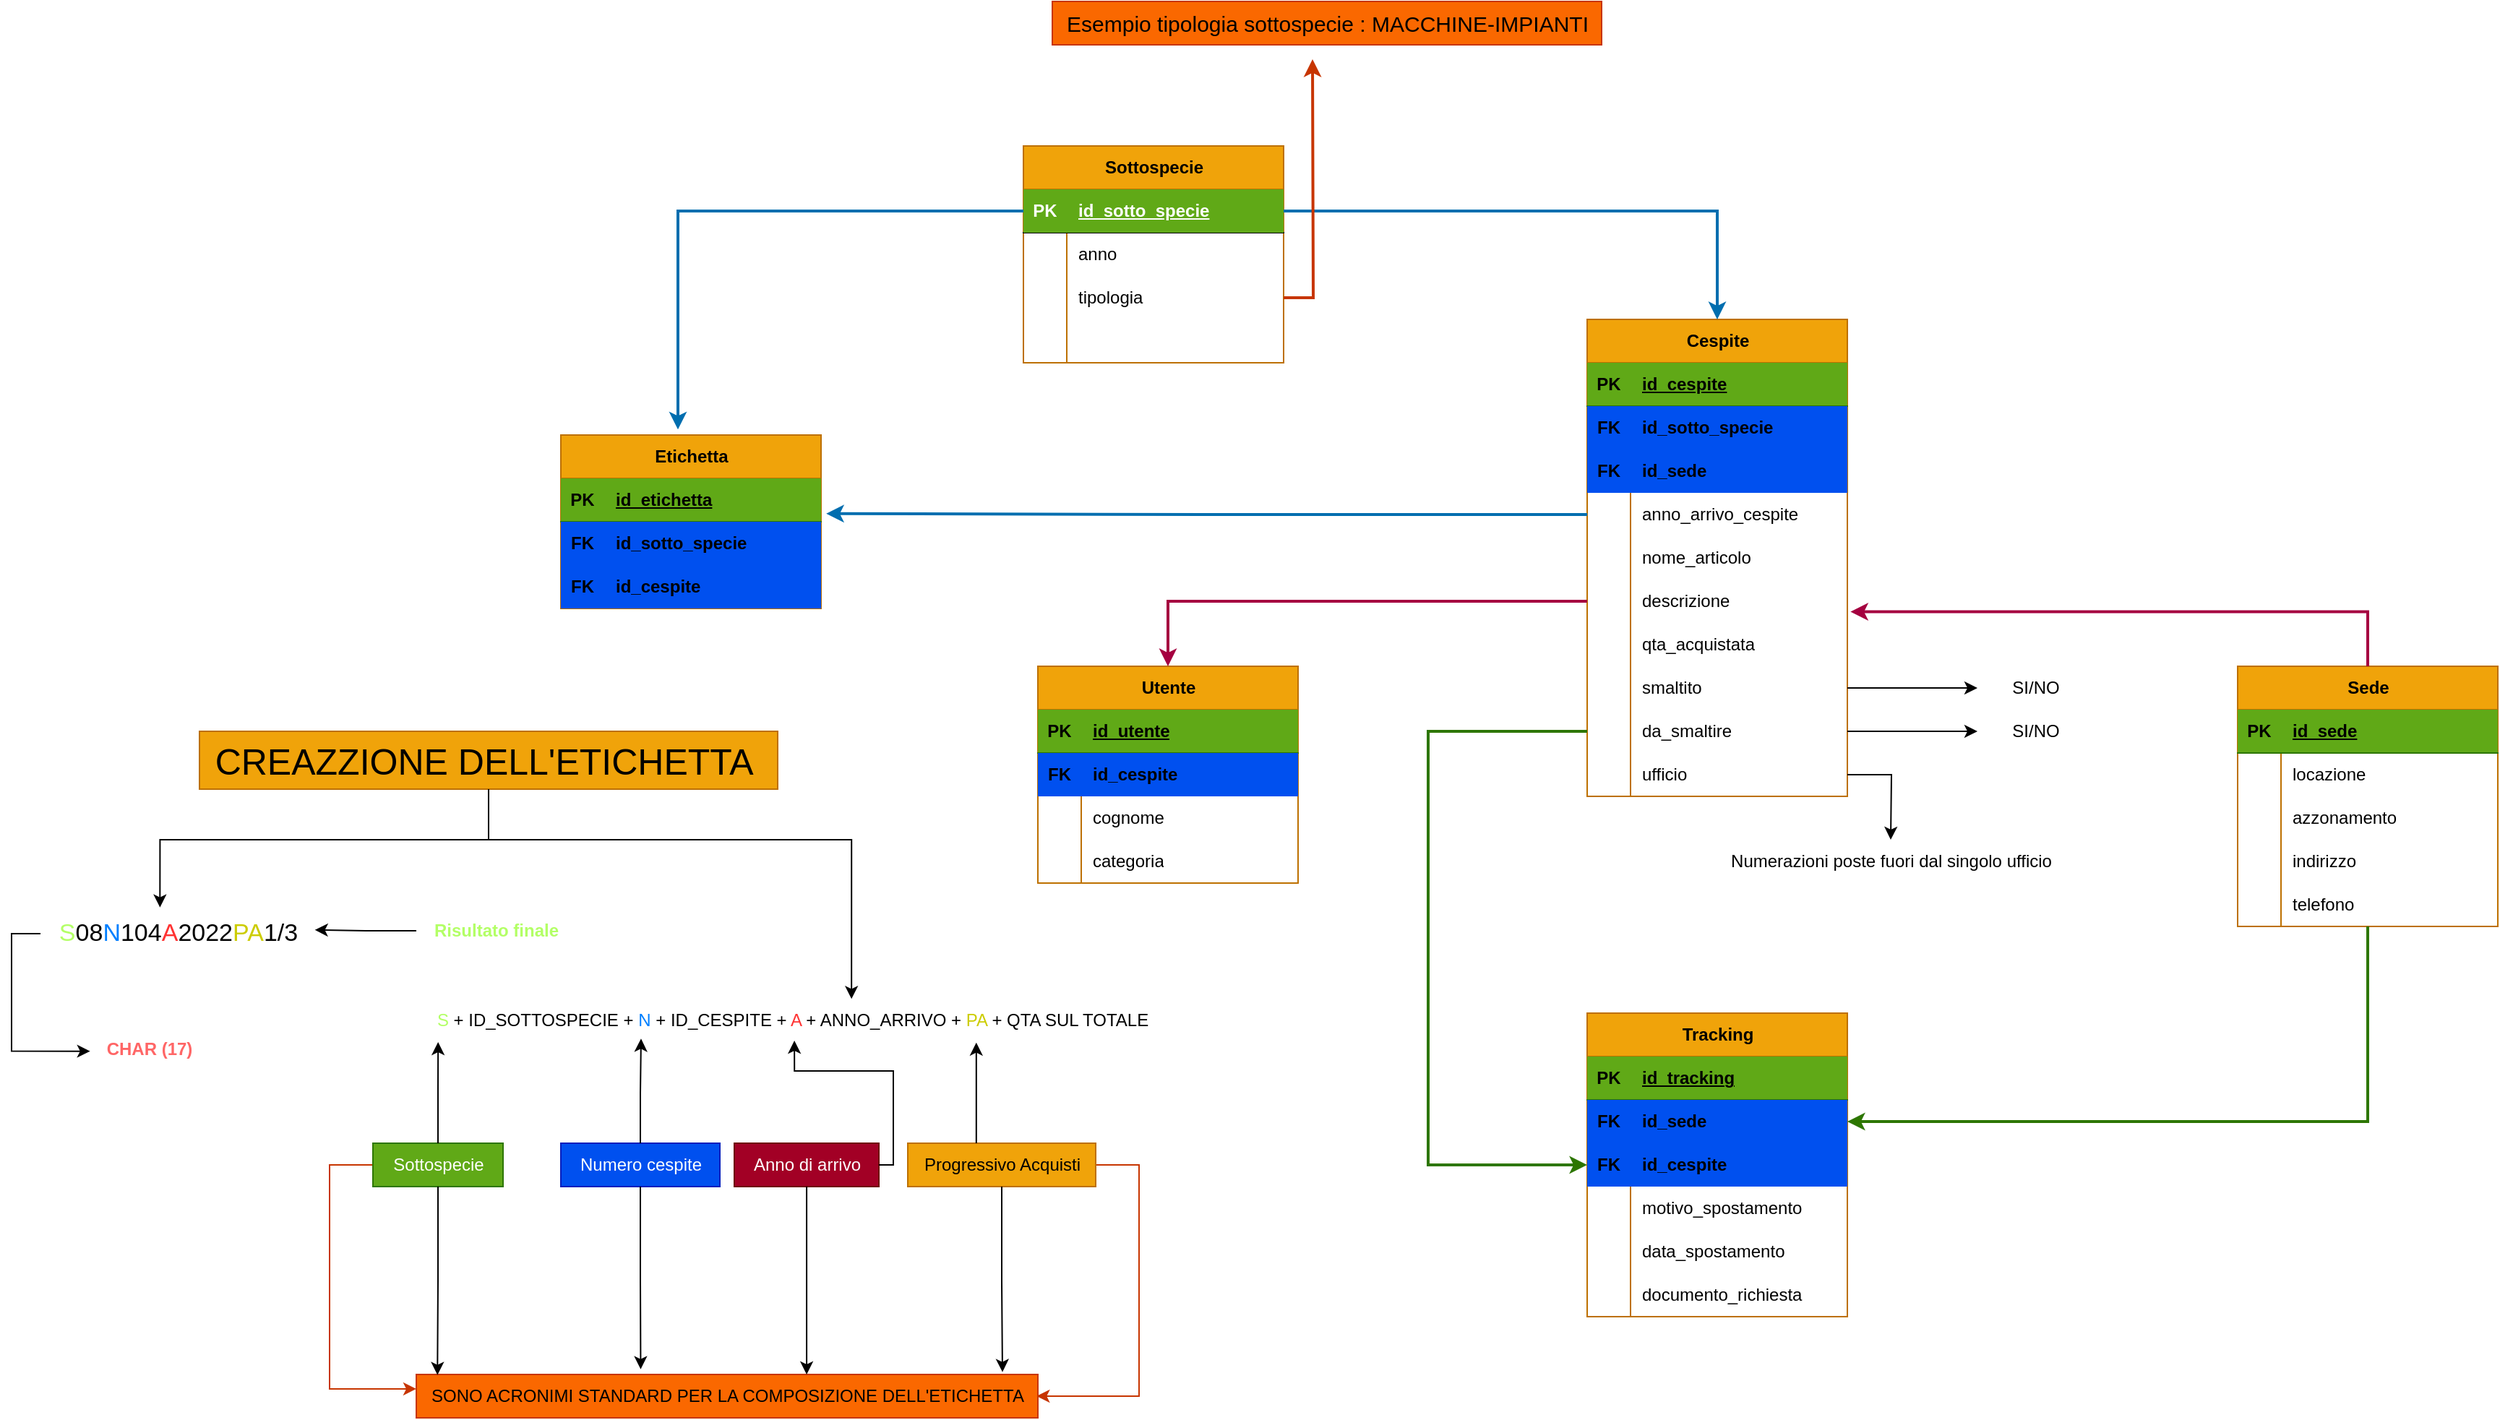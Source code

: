 <mxfile version="28.0.4">
  <diagram name="Pagina-1" id="u239A01-i-xrM37eTv4Y">
    <mxGraphModel dx="1480" dy="1803" grid="1" gridSize="10" guides="1" tooltips="1" connect="1" arrows="1" fold="1" page="1" pageScale="1" pageWidth="827" pageHeight="1169" math="0" shadow="0">
      <root>
        <mxCell id="0" />
        <mxCell id="1" parent="0" />
        <mxCell id="2JEYmWJFFLFLOrOE8Tzi-5" value="Sottospecie" style="shape=table;startSize=30;container=1;collapsible=1;childLayout=tableLayout;fixedRows=1;rowLines=0;fontStyle=1;align=center;resizeLast=1;html=1;fillColor=#f0a30a;fontColor=#000000;strokeColor=#BD7000;" vertex="1" parent="1">
          <mxGeometry x="280" y="40" width="180" height="150" as="geometry" />
        </mxCell>
        <mxCell id="2JEYmWJFFLFLOrOE8Tzi-6" value="" style="shape=tableRow;horizontal=0;startSize=0;swimlaneHead=0;swimlaneBody=0;fillColor=none;collapsible=0;dropTarget=0;points=[[0,0.5],[1,0.5]];portConstraint=eastwest;top=0;left=0;right=0;bottom=1;" vertex="1" parent="2JEYmWJFFLFLOrOE8Tzi-5">
          <mxGeometry y="30" width="180" height="30" as="geometry" />
        </mxCell>
        <mxCell id="2JEYmWJFFLFLOrOE8Tzi-7" value="PK" style="shape=partialRectangle;connectable=0;fillColor=#60a917;top=0;left=0;bottom=0;right=0;fontStyle=1;overflow=hidden;whiteSpace=wrap;html=1;fontColor=#ffffff;strokeColor=#2D7600;" vertex="1" parent="2JEYmWJFFLFLOrOE8Tzi-6">
          <mxGeometry width="30" height="30" as="geometry">
            <mxRectangle width="30" height="30" as="alternateBounds" />
          </mxGeometry>
        </mxCell>
        <mxCell id="2JEYmWJFFLFLOrOE8Tzi-8" value="id_sotto_specie" style="shape=partialRectangle;connectable=0;fillColor=#60a917;top=0;left=0;bottom=0;right=0;align=left;spacingLeft=6;fontStyle=5;overflow=hidden;whiteSpace=wrap;html=1;fontColor=#ffffff;strokeColor=#2D7600;" vertex="1" parent="2JEYmWJFFLFLOrOE8Tzi-6">
          <mxGeometry x="30" width="150" height="30" as="geometry">
            <mxRectangle width="150" height="30" as="alternateBounds" />
          </mxGeometry>
        </mxCell>
        <mxCell id="2JEYmWJFFLFLOrOE8Tzi-9" value="" style="shape=tableRow;horizontal=0;startSize=0;swimlaneHead=0;swimlaneBody=0;fillColor=none;collapsible=0;dropTarget=0;points=[[0,0.5],[1,0.5]];portConstraint=eastwest;top=0;left=0;right=0;bottom=0;" vertex="1" parent="2JEYmWJFFLFLOrOE8Tzi-5">
          <mxGeometry y="60" width="180" height="30" as="geometry" />
        </mxCell>
        <mxCell id="2JEYmWJFFLFLOrOE8Tzi-10" value="" style="shape=partialRectangle;connectable=0;fillColor=none;top=0;left=0;bottom=0;right=0;editable=1;overflow=hidden;whiteSpace=wrap;html=1;" vertex="1" parent="2JEYmWJFFLFLOrOE8Tzi-9">
          <mxGeometry width="30" height="30" as="geometry">
            <mxRectangle width="30" height="30" as="alternateBounds" />
          </mxGeometry>
        </mxCell>
        <mxCell id="2JEYmWJFFLFLOrOE8Tzi-11" value="anno" style="shape=partialRectangle;connectable=0;fillColor=none;top=0;left=0;bottom=0;right=0;align=left;spacingLeft=6;overflow=hidden;whiteSpace=wrap;html=1;" vertex="1" parent="2JEYmWJFFLFLOrOE8Tzi-9">
          <mxGeometry x="30" width="150" height="30" as="geometry">
            <mxRectangle width="150" height="30" as="alternateBounds" />
          </mxGeometry>
        </mxCell>
        <mxCell id="2JEYmWJFFLFLOrOE8Tzi-12" value="" style="shape=tableRow;horizontal=0;startSize=0;swimlaneHead=0;swimlaneBody=0;fillColor=none;collapsible=0;dropTarget=0;points=[[0,0.5],[1,0.5]];portConstraint=eastwest;top=0;left=0;right=0;bottom=0;" vertex="1" parent="2JEYmWJFFLFLOrOE8Tzi-5">
          <mxGeometry y="90" width="180" height="30" as="geometry" />
        </mxCell>
        <mxCell id="2JEYmWJFFLFLOrOE8Tzi-13" value="" style="shape=partialRectangle;connectable=0;fillColor=none;top=0;left=0;bottom=0;right=0;editable=1;overflow=hidden;whiteSpace=wrap;html=1;" vertex="1" parent="2JEYmWJFFLFLOrOE8Tzi-12">
          <mxGeometry width="30" height="30" as="geometry">
            <mxRectangle width="30" height="30" as="alternateBounds" />
          </mxGeometry>
        </mxCell>
        <mxCell id="2JEYmWJFFLFLOrOE8Tzi-14" value="tipologia" style="shape=partialRectangle;connectable=0;fillColor=none;top=0;left=0;bottom=0;right=0;align=left;spacingLeft=6;overflow=hidden;whiteSpace=wrap;html=1;" vertex="1" parent="2JEYmWJFFLFLOrOE8Tzi-12">
          <mxGeometry x="30" width="150" height="30" as="geometry">
            <mxRectangle width="150" height="30" as="alternateBounds" />
          </mxGeometry>
        </mxCell>
        <mxCell id="2JEYmWJFFLFLOrOE8Tzi-15" value="" style="shape=tableRow;horizontal=0;startSize=0;swimlaneHead=0;swimlaneBody=0;fillColor=none;collapsible=0;dropTarget=0;points=[[0,0.5],[1,0.5]];portConstraint=eastwest;top=0;left=0;right=0;bottom=0;" vertex="1" parent="2JEYmWJFFLFLOrOE8Tzi-5">
          <mxGeometry y="120" width="180" height="30" as="geometry" />
        </mxCell>
        <mxCell id="2JEYmWJFFLFLOrOE8Tzi-16" value="" style="shape=partialRectangle;connectable=0;fillColor=none;top=0;left=0;bottom=0;right=0;editable=1;overflow=hidden;whiteSpace=wrap;html=1;" vertex="1" parent="2JEYmWJFFLFLOrOE8Tzi-15">
          <mxGeometry width="30" height="30" as="geometry">
            <mxRectangle width="30" height="30" as="alternateBounds" />
          </mxGeometry>
        </mxCell>
        <mxCell id="2JEYmWJFFLFLOrOE8Tzi-17" value="" style="shape=partialRectangle;connectable=0;fillColor=none;top=0;left=0;bottom=0;right=0;align=left;spacingLeft=6;overflow=hidden;whiteSpace=wrap;html=1;" vertex="1" parent="2JEYmWJFFLFLOrOE8Tzi-15">
          <mxGeometry x="30" width="150" height="30" as="geometry">
            <mxRectangle width="150" height="30" as="alternateBounds" />
          </mxGeometry>
        </mxCell>
        <mxCell id="2JEYmWJFFLFLOrOE8Tzi-18" value="Cespite" style="shape=table;startSize=30;container=1;collapsible=1;childLayout=tableLayout;fixedRows=1;rowLines=0;fontStyle=1;align=center;resizeLast=1;html=1;fillColor=#f0a30a;fontColor=#000000;strokeColor=#BD7000;" vertex="1" parent="1">
          <mxGeometry x="670" y="160" width="180" height="330.0" as="geometry" />
        </mxCell>
        <mxCell id="2JEYmWJFFLFLOrOE8Tzi-19" value="" style="shape=tableRow;horizontal=0;startSize=0;swimlaneHead=0;swimlaneBody=0;fillColor=#60a917;collapsible=0;dropTarget=0;points=[[0,0.5],[1,0.5]];portConstraint=eastwest;top=0;left=0;right=0;bottom=1;fontColor=#ffffff;strokeColor=#2D7600;" vertex="1" parent="2JEYmWJFFLFLOrOE8Tzi-18">
          <mxGeometry y="30" width="180" height="30" as="geometry" />
        </mxCell>
        <mxCell id="2JEYmWJFFLFLOrOE8Tzi-20" value="PK" style="shape=partialRectangle;connectable=0;fillColor=none;top=0;left=0;bottom=0;right=0;fontStyle=1;overflow=hidden;whiteSpace=wrap;html=1;" vertex="1" parent="2JEYmWJFFLFLOrOE8Tzi-19">
          <mxGeometry width="30" height="30" as="geometry">
            <mxRectangle width="30" height="30" as="alternateBounds" />
          </mxGeometry>
        </mxCell>
        <mxCell id="2JEYmWJFFLFLOrOE8Tzi-21" value="id_cespite" style="shape=partialRectangle;connectable=0;fillColor=none;top=0;left=0;bottom=0;right=0;align=left;spacingLeft=6;fontStyle=5;overflow=hidden;whiteSpace=wrap;html=1;" vertex="1" parent="2JEYmWJFFLFLOrOE8Tzi-19">
          <mxGeometry x="30" width="150" height="30" as="geometry">
            <mxRectangle width="150" height="30" as="alternateBounds" />
          </mxGeometry>
        </mxCell>
        <mxCell id="2JEYmWJFFLFLOrOE8Tzi-22" value="" style="shape=tableRow;horizontal=0;startSize=0;swimlaneHead=0;swimlaneBody=0;fillColor=#0050ef;collapsible=0;dropTarget=0;points=[[0,0.5],[1,0.5]];portConstraint=eastwest;top=0;left=0;right=0;bottom=0;fontColor=#ffffff;strokeColor=#001DBC;" vertex="1" parent="2JEYmWJFFLFLOrOE8Tzi-18">
          <mxGeometry y="60" width="180" height="30" as="geometry" />
        </mxCell>
        <mxCell id="2JEYmWJFFLFLOrOE8Tzi-23" value="FK" style="shape=partialRectangle;connectable=0;fillColor=none;top=0;left=0;bottom=0;right=0;editable=1;overflow=hidden;whiteSpace=wrap;html=1;fontStyle=1" vertex="1" parent="2JEYmWJFFLFLOrOE8Tzi-22">
          <mxGeometry width="30" height="30" as="geometry">
            <mxRectangle width="30" height="30" as="alternateBounds" />
          </mxGeometry>
        </mxCell>
        <mxCell id="2JEYmWJFFLFLOrOE8Tzi-24" value="id_sotto_specie" style="shape=partialRectangle;connectable=0;fillColor=none;top=0;left=0;bottom=0;right=0;align=left;spacingLeft=6;overflow=hidden;whiteSpace=wrap;html=1;fontStyle=1" vertex="1" parent="2JEYmWJFFLFLOrOE8Tzi-22">
          <mxGeometry x="30" width="150" height="30" as="geometry">
            <mxRectangle width="150" height="30" as="alternateBounds" />
          </mxGeometry>
        </mxCell>
        <mxCell id="2JEYmWJFFLFLOrOE8Tzi-147" value="" style="shape=tableRow;horizontal=0;startSize=0;swimlaneHead=0;swimlaneBody=0;fillColor=#0050ef;collapsible=0;dropTarget=0;points=[[0,0.5],[1,0.5]];portConstraint=eastwest;top=0;left=0;right=0;bottom=0;fontColor=#ffffff;strokeColor=#001DBC;" vertex="1" parent="2JEYmWJFFLFLOrOE8Tzi-18">
          <mxGeometry y="90" width="180" height="30" as="geometry" />
        </mxCell>
        <mxCell id="2JEYmWJFFLFLOrOE8Tzi-148" value="FK" style="shape=partialRectangle;connectable=0;fillColor=none;top=0;left=0;bottom=0;right=0;editable=1;overflow=hidden;whiteSpace=wrap;html=1;fontStyle=1" vertex="1" parent="2JEYmWJFFLFLOrOE8Tzi-147">
          <mxGeometry width="30" height="30" as="geometry">
            <mxRectangle width="30" height="30" as="alternateBounds" />
          </mxGeometry>
        </mxCell>
        <mxCell id="2JEYmWJFFLFLOrOE8Tzi-149" value="id_sede" style="shape=partialRectangle;connectable=0;fillColor=none;top=0;left=0;bottom=0;right=0;align=left;spacingLeft=6;overflow=hidden;whiteSpace=wrap;html=1;fontStyle=1" vertex="1" parent="2JEYmWJFFLFLOrOE8Tzi-147">
          <mxGeometry x="30" width="150" height="30" as="geometry">
            <mxRectangle width="150" height="30" as="alternateBounds" />
          </mxGeometry>
        </mxCell>
        <mxCell id="2JEYmWJFFLFLOrOE8Tzi-28" value="" style="shape=tableRow;horizontal=0;startSize=0;swimlaneHead=0;swimlaneBody=0;fillColor=none;collapsible=0;dropTarget=0;points=[[0,0.5],[1,0.5]];portConstraint=eastwest;top=0;left=0;right=0;bottom=0;" vertex="1" parent="2JEYmWJFFLFLOrOE8Tzi-18">
          <mxGeometry y="120" width="180" height="30" as="geometry" />
        </mxCell>
        <mxCell id="2JEYmWJFFLFLOrOE8Tzi-29" value="" style="shape=partialRectangle;connectable=0;fillColor=none;top=0;left=0;bottom=0;right=0;editable=1;overflow=hidden;whiteSpace=wrap;html=1;" vertex="1" parent="2JEYmWJFFLFLOrOE8Tzi-28">
          <mxGeometry width="30" height="30" as="geometry">
            <mxRectangle width="30" height="30" as="alternateBounds" />
          </mxGeometry>
        </mxCell>
        <mxCell id="2JEYmWJFFLFLOrOE8Tzi-30" value="anno_arrivo_cespite" style="shape=partialRectangle;connectable=0;fillColor=none;top=0;left=0;bottom=0;right=0;align=left;spacingLeft=6;overflow=hidden;whiteSpace=wrap;html=1;" vertex="1" parent="2JEYmWJFFLFLOrOE8Tzi-28">
          <mxGeometry x="30" width="150" height="30" as="geometry">
            <mxRectangle width="150" height="30" as="alternateBounds" />
          </mxGeometry>
        </mxCell>
        <mxCell id="2JEYmWJFFLFLOrOE8Tzi-37" value="" style="shape=tableRow;horizontal=0;startSize=0;swimlaneHead=0;swimlaneBody=0;fillColor=none;collapsible=0;dropTarget=0;points=[[0,0.5],[1,0.5]];portConstraint=eastwest;top=0;left=0;right=0;bottom=0;" vertex="1" parent="2JEYmWJFFLFLOrOE8Tzi-18">
          <mxGeometry y="150" width="180" height="30" as="geometry" />
        </mxCell>
        <mxCell id="2JEYmWJFFLFLOrOE8Tzi-38" value="" style="shape=partialRectangle;connectable=0;fillColor=none;top=0;left=0;bottom=0;right=0;editable=1;overflow=hidden;whiteSpace=wrap;html=1;" vertex="1" parent="2JEYmWJFFLFLOrOE8Tzi-37">
          <mxGeometry width="30" height="30" as="geometry">
            <mxRectangle width="30" height="30" as="alternateBounds" />
          </mxGeometry>
        </mxCell>
        <mxCell id="2JEYmWJFFLFLOrOE8Tzi-39" value="nome_articolo" style="shape=partialRectangle;connectable=0;fillColor=none;top=0;left=0;bottom=0;right=0;align=left;spacingLeft=6;overflow=hidden;whiteSpace=wrap;html=1;" vertex="1" parent="2JEYmWJFFLFLOrOE8Tzi-37">
          <mxGeometry x="30" width="150" height="30" as="geometry">
            <mxRectangle width="150" height="30" as="alternateBounds" />
          </mxGeometry>
        </mxCell>
        <mxCell id="2JEYmWJFFLFLOrOE8Tzi-42" value="" style="shape=tableRow;horizontal=0;startSize=0;swimlaneHead=0;swimlaneBody=0;fillColor=none;collapsible=0;dropTarget=0;points=[[0,0.5],[1,0.5]];portConstraint=eastwest;top=0;left=0;right=0;bottom=0;" vertex="1" parent="2JEYmWJFFLFLOrOE8Tzi-18">
          <mxGeometry y="180" width="180" height="30" as="geometry" />
        </mxCell>
        <mxCell id="2JEYmWJFFLFLOrOE8Tzi-43" value="" style="shape=partialRectangle;connectable=0;fillColor=none;top=0;left=0;bottom=0;right=0;editable=1;overflow=hidden;whiteSpace=wrap;html=1;" vertex="1" parent="2JEYmWJFFLFLOrOE8Tzi-42">
          <mxGeometry width="30" height="30" as="geometry">
            <mxRectangle width="30" height="30" as="alternateBounds" />
          </mxGeometry>
        </mxCell>
        <mxCell id="2JEYmWJFFLFLOrOE8Tzi-44" value="descrizione" style="shape=partialRectangle;connectable=0;fillColor=none;top=0;left=0;bottom=0;right=0;align=left;spacingLeft=6;overflow=hidden;whiteSpace=wrap;html=1;" vertex="1" parent="2JEYmWJFFLFLOrOE8Tzi-42">
          <mxGeometry x="30" width="150" height="30" as="geometry">
            <mxRectangle width="150" height="30" as="alternateBounds" />
          </mxGeometry>
        </mxCell>
        <mxCell id="2JEYmWJFFLFLOrOE8Tzi-45" value="" style="shape=tableRow;horizontal=0;startSize=0;swimlaneHead=0;swimlaneBody=0;fillColor=none;collapsible=0;dropTarget=0;points=[[0,0.5],[1,0.5]];portConstraint=eastwest;top=0;left=0;right=0;bottom=0;" vertex="1" parent="2JEYmWJFFLFLOrOE8Tzi-18">
          <mxGeometry y="210" width="180" height="30" as="geometry" />
        </mxCell>
        <mxCell id="2JEYmWJFFLFLOrOE8Tzi-46" value="" style="shape=partialRectangle;connectable=0;fillColor=none;top=0;left=0;bottom=0;right=0;editable=1;overflow=hidden;whiteSpace=wrap;html=1;" vertex="1" parent="2JEYmWJFFLFLOrOE8Tzi-45">
          <mxGeometry width="30" height="30" as="geometry">
            <mxRectangle width="30" height="30" as="alternateBounds" />
          </mxGeometry>
        </mxCell>
        <mxCell id="2JEYmWJFFLFLOrOE8Tzi-47" value="qta_acquistata" style="shape=partialRectangle;connectable=0;fillColor=none;top=0;left=0;bottom=0;right=0;align=left;spacingLeft=6;overflow=hidden;whiteSpace=wrap;html=1;" vertex="1" parent="2JEYmWJFFLFLOrOE8Tzi-45">
          <mxGeometry x="30" width="150" height="30" as="geometry">
            <mxRectangle width="150" height="30" as="alternateBounds" />
          </mxGeometry>
        </mxCell>
        <mxCell id="2JEYmWJFFLFLOrOE8Tzi-48" value="" style="shape=tableRow;horizontal=0;startSize=0;swimlaneHead=0;swimlaneBody=0;fillColor=none;collapsible=0;dropTarget=0;points=[[0,0.5],[1,0.5]];portConstraint=eastwest;top=0;left=0;right=0;bottom=0;" vertex="1" parent="2JEYmWJFFLFLOrOE8Tzi-18">
          <mxGeometry y="240" width="180" height="30" as="geometry" />
        </mxCell>
        <mxCell id="2JEYmWJFFLFLOrOE8Tzi-49" value="" style="shape=partialRectangle;connectable=0;fillColor=none;top=0;left=0;bottom=0;right=0;editable=1;overflow=hidden;whiteSpace=wrap;html=1;" vertex="1" parent="2JEYmWJFFLFLOrOE8Tzi-48">
          <mxGeometry width="30" height="30" as="geometry">
            <mxRectangle width="30" height="30" as="alternateBounds" />
          </mxGeometry>
        </mxCell>
        <mxCell id="2JEYmWJFFLFLOrOE8Tzi-50" value="smaltito" style="shape=partialRectangle;connectable=0;fillColor=none;top=0;left=0;bottom=0;right=0;align=left;spacingLeft=6;overflow=hidden;whiteSpace=wrap;html=1;" vertex="1" parent="2JEYmWJFFLFLOrOE8Tzi-48">
          <mxGeometry x="30" width="150" height="30" as="geometry">
            <mxRectangle width="150" height="30" as="alternateBounds" />
          </mxGeometry>
        </mxCell>
        <mxCell id="2JEYmWJFFLFLOrOE8Tzi-51" value="" style="shape=tableRow;horizontal=0;startSize=0;swimlaneHead=0;swimlaneBody=0;fillColor=none;collapsible=0;dropTarget=0;points=[[0,0.5],[1,0.5]];portConstraint=eastwest;top=0;left=0;right=0;bottom=0;" vertex="1" parent="2JEYmWJFFLFLOrOE8Tzi-18">
          <mxGeometry y="270" width="180" height="30" as="geometry" />
        </mxCell>
        <mxCell id="2JEYmWJFFLFLOrOE8Tzi-52" value="" style="shape=partialRectangle;connectable=0;fillColor=none;top=0;left=0;bottom=0;right=0;editable=1;overflow=hidden;whiteSpace=wrap;html=1;" vertex="1" parent="2JEYmWJFFLFLOrOE8Tzi-51">
          <mxGeometry width="30" height="30" as="geometry">
            <mxRectangle width="30" height="30" as="alternateBounds" />
          </mxGeometry>
        </mxCell>
        <mxCell id="2JEYmWJFFLFLOrOE8Tzi-53" value="da_smaltire" style="shape=partialRectangle;connectable=0;fillColor=none;top=0;left=0;bottom=0;right=0;align=left;spacingLeft=6;overflow=hidden;whiteSpace=wrap;html=1;" vertex="1" parent="2JEYmWJFFLFLOrOE8Tzi-51">
          <mxGeometry x="30" width="150" height="30" as="geometry">
            <mxRectangle width="150" height="30" as="alternateBounds" />
          </mxGeometry>
        </mxCell>
        <mxCell id="2JEYmWJFFLFLOrOE8Tzi-100" value="" style="shape=tableRow;horizontal=0;startSize=0;swimlaneHead=0;swimlaneBody=0;fillColor=none;collapsible=0;dropTarget=0;points=[[0,0.5],[1,0.5]];portConstraint=eastwest;top=0;left=0;right=0;bottom=0;" vertex="1" parent="2JEYmWJFFLFLOrOE8Tzi-18">
          <mxGeometry y="300" width="180" height="30" as="geometry" />
        </mxCell>
        <mxCell id="2JEYmWJFFLFLOrOE8Tzi-101" value="" style="shape=partialRectangle;connectable=0;fillColor=none;top=0;left=0;bottom=0;right=0;editable=1;overflow=hidden;whiteSpace=wrap;html=1;" vertex="1" parent="2JEYmWJFFLFLOrOE8Tzi-100">
          <mxGeometry width="30" height="30" as="geometry">
            <mxRectangle width="30" height="30" as="alternateBounds" />
          </mxGeometry>
        </mxCell>
        <mxCell id="2JEYmWJFFLFLOrOE8Tzi-102" value="ufficio" style="shape=partialRectangle;connectable=0;fillColor=none;top=0;left=0;bottom=0;right=0;align=left;spacingLeft=6;overflow=hidden;whiteSpace=wrap;html=1;" vertex="1" parent="2JEYmWJFFLFLOrOE8Tzi-100">
          <mxGeometry x="30" width="150" height="30" as="geometry">
            <mxRectangle width="150" height="30" as="alternateBounds" />
          </mxGeometry>
        </mxCell>
        <mxCell id="2JEYmWJFFLFLOrOE8Tzi-41" value="SI/NO" style="text;html=1;align=center;verticalAlign=middle;resizable=0;points=[];autosize=1;strokeColor=none;fillColor=none;" vertex="1" parent="1">
          <mxGeometry x="950" y="430" width="60" height="30" as="geometry" />
        </mxCell>
        <mxCell id="2JEYmWJFFLFLOrOE8Tzi-57" style="edgeStyle=orthogonalEdgeStyle;rounded=0;orthogonalLoop=1;jettySize=auto;html=1;entryX=0.5;entryY=0;entryDx=0;entryDy=0;fillColor=#1ba1e2;strokeColor=#006EAF;strokeWidth=2;" edge="1" parent="1" source="2JEYmWJFFLFLOrOE8Tzi-6" target="2JEYmWJFFLFLOrOE8Tzi-18">
          <mxGeometry relative="1" as="geometry" />
        </mxCell>
        <mxCell id="2JEYmWJFFLFLOrOE8Tzi-71" value="Etichetta" style="shape=table;startSize=30;container=1;collapsible=1;childLayout=tableLayout;fixedRows=1;rowLines=0;fontStyle=1;align=center;resizeLast=1;html=1;fillColor=#f0a30a;fontColor=#000000;strokeColor=#BD7000;" vertex="1" parent="1">
          <mxGeometry x="-40" y="240" width="180" height="120" as="geometry" />
        </mxCell>
        <mxCell id="2JEYmWJFFLFLOrOE8Tzi-72" value="" style="shape=tableRow;horizontal=0;startSize=0;swimlaneHead=0;swimlaneBody=0;fillColor=#60a917;collapsible=0;dropTarget=0;points=[[0,0.5],[1,0.5]];portConstraint=eastwest;top=0;left=0;right=0;bottom=1;fontColor=#ffffff;strokeColor=#2D7600;" vertex="1" parent="2JEYmWJFFLFLOrOE8Tzi-71">
          <mxGeometry y="30" width="180" height="30" as="geometry" />
        </mxCell>
        <mxCell id="2JEYmWJFFLFLOrOE8Tzi-73" value="PK" style="shape=partialRectangle;connectable=0;fillColor=none;top=0;left=0;bottom=0;right=0;fontStyle=1;overflow=hidden;whiteSpace=wrap;html=1;" vertex="1" parent="2JEYmWJFFLFLOrOE8Tzi-72">
          <mxGeometry width="30" height="30" as="geometry">
            <mxRectangle width="30" height="30" as="alternateBounds" />
          </mxGeometry>
        </mxCell>
        <mxCell id="2JEYmWJFFLFLOrOE8Tzi-74" value="id_etichetta" style="shape=partialRectangle;connectable=0;fillColor=none;top=0;left=0;bottom=0;right=0;align=left;spacingLeft=6;fontStyle=5;overflow=hidden;whiteSpace=wrap;html=1;" vertex="1" parent="2JEYmWJFFLFLOrOE8Tzi-72">
          <mxGeometry x="30" width="150" height="30" as="geometry">
            <mxRectangle width="150" height="30" as="alternateBounds" />
          </mxGeometry>
        </mxCell>
        <mxCell id="2JEYmWJFFLFLOrOE8Tzi-75" value="" style="shape=tableRow;horizontal=0;startSize=0;swimlaneHead=0;swimlaneBody=0;fillColor=#0050ef;collapsible=0;dropTarget=0;points=[[0,0.5],[1,0.5]];portConstraint=eastwest;top=0;left=0;right=0;bottom=0;fontColor=#ffffff;strokeColor=#001DBC;" vertex="1" parent="2JEYmWJFFLFLOrOE8Tzi-71">
          <mxGeometry y="60" width="180" height="30" as="geometry" />
        </mxCell>
        <mxCell id="2JEYmWJFFLFLOrOE8Tzi-76" value="FK" style="shape=partialRectangle;connectable=0;fillColor=none;top=0;left=0;bottom=0;right=0;editable=1;overflow=hidden;whiteSpace=wrap;html=1;fontStyle=1" vertex="1" parent="2JEYmWJFFLFLOrOE8Tzi-75">
          <mxGeometry width="30" height="30" as="geometry">
            <mxRectangle width="30" height="30" as="alternateBounds" />
          </mxGeometry>
        </mxCell>
        <mxCell id="2JEYmWJFFLFLOrOE8Tzi-77" value="id_sotto_specie" style="shape=partialRectangle;connectable=0;fillColor=none;top=0;left=0;bottom=0;right=0;align=left;spacingLeft=6;overflow=hidden;whiteSpace=wrap;html=1;fontStyle=1" vertex="1" parent="2JEYmWJFFLFLOrOE8Tzi-75">
          <mxGeometry x="30" width="150" height="30" as="geometry">
            <mxRectangle width="150" height="30" as="alternateBounds" />
          </mxGeometry>
        </mxCell>
        <mxCell id="2JEYmWJFFLFLOrOE8Tzi-78" value="" style="shape=tableRow;horizontal=0;startSize=0;swimlaneHead=0;swimlaneBody=0;fillColor=#0050ef;collapsible=0;dropTarget=0;points=[[0,0.5],[1,0.5]];portConstraint=eastwest;top=0;left=0;right=0;bottom=0;fontColor=#ffffff;strokeColor=#001DBC;" vertex="1" parent="2JEYmWJFFLFLOrOE8Tzi-71">
          <mxGeometry y="90" width="180" height="30" as="geometry" />
        </mxCell>
        <mxCell id="2JEYmWJFFLFLOrOE8Tzi-79" value="FK" style="shape=partialRectangle;connectable=0;fillColor=none;top=0;left=0;bottom=0;right=0;editable=1;overflow=hidden;whiteSpace=wrap;html=1;fontStyle=1" vertex="1" parent="2JEYmWJFFLFLOrOE8Tzi-78">
          <mxGeometry width="30" height="30" as="geometry">
            <mxRectangle width="30" height="30" as="alternateBounds" />
          </mxGeometry>
        </mxCell>
        <mxCell id="2JEYmWJFFLFLOrOE8Tzi-80" value="id_cespite" style="shape=partialRectangle;connectable=0;fillColor=none;top=0;left=0;bottom=0;right=0;align=left;spacingLeft=6;overflow=hidden;whiteSpace=wrap;html=1;fontStyle=1" vertex="1" parent="2JEYmWJFFLFLOrOE8Tzi-78">
          <mxGeometry x="30" width="150" height="30" as="geometry">
            <mxRectangle width="150" height="30" as="alternateBounds" />
          </mxGeometry>
        </mxCell>
        <mxCell id="2JEYmWJFFLFLOrOE8Tzi-85" style="edgeStyle=orthogonalEdgeStyle;rounded=0;orthogonalLoop=1;jettySize=auto;html=1;exitX=0;exitY=0.5;exitDx=0;exitDy=0;entryX=0.45;entryY=-0.032;entryDx=0;entryDy=0;entryPerimeter=0;fillColor=#1ba1e2;strokeColor=#006EAF;strokeWidth=2;" edge="1" parent="1" source="2JEYmWJFFLFLOrOE8Tzi-6" target="2JEYmWJFFLFLOrOE8Tzi-71">
          <mxGeometry relative="1" as="geometry" />
        </mxCell>
        <mxCell id="2JEYmWJFFLFLOrOE8Tzi-86" style="edgeStyle=orthogonalEdgeStyle;rounded=0;orthogonalLoop=1;jettySize=auto;html=1;entryX=1.02;entryY=0.813;entryDx=0;entryDy=0;entryPerimeter=0;strokeWidth=2;fillColor=#1ba1e2;strokeColor=#006EAF;" edge="1" parent="1" source="2JEYmWJFFLFLOrOE8Tzi-28" target="2JEYmWJFFLFLOrOE8Tzi-72">
          <mxGeometry relative="1" as="geometry" />
        </mxCell>
        <mxCell id="2JEYmWJFFLFLOrOE8Tzi-87" value="Utente" style="shape=table;startSize=30;container=1;collapsible=1;childLayout=tableLayout;fixedRows=1;rowLines=0;fontStyle=1;align=center;resizeLast=1;html=1;fillColor=#f0a30a;fontColor=#000000;strokeColor=#BD7000;" vertex="1" parent="1">
          <mxGeometry x="290" y="400" width="180" height="150" as="geometry" />
        </mxCell>
        <mxCell id="2JEYmWJFFLFLOrOE8Tzi-88" value="" style="shape=tableRow;horizontal=0;startSize=0;swimlaneHead=0;swimlaneBody=0;fillColor=#60a917;collapsible=0;dropTarget=0;points=[[0,0.5],[1,0.5]];portConstraint=eastwest;top=0;left=0;right=0;bottom=1;fontColor=#ffffff;strokeColor=#2D7600;" vertex="1" parent="2JEYmWJFFLFLOrOE8Tzi-87">
          <mxGeometry y="30" width="180" height="30" as="geometry" />
        </mxCell>
        <mxCell id="2JEYmWJFFLFLOrOE8Tzi-89" value="PK" style="shape=partialRectangle;connectable=0;fillColor=none;top=0;left=0;bottom=0;right=0;fontStyle=1;overflow=hidden;whiteSpace=wrap;html=1;" vertex="1" parent="2JEYmWJFFLFLOrOE8Tzi-88">
          <mxGeometry width="30" height="30" as="geometry">
            <mxRectangle width="30" height="30" as="alternateBounds" />
          </mxGeometry>
        </mxCell>
        <mxCell id="2JEYmWJFFLFLOrOE8Tzi-90" value="id_utente" style="shape=partialRectangle;connectable=0;fillColor=none;top=0;left=0;bottom=0;right=0;align=left;spacingLeft=6;fontStyle=5;overflow=hidden;whiteSpace=wrap;html=1;" vertex="1" parent="2JEYmWJFFLFLOrOE8Tzi-88">
          <mxGeometry x="30" width="150" height="30" as="geometry">
            <mxRectangle width="150" height="30" as="alternateBounds" />
          </mxGeometry>
        </mxCell>
        <mxCell id="2JEYmWJFFLFLOrOE8Tzi-91" value="" style="shape=tableRow;horizontal=0;startSize=0;swimlaneHead=0;swimlaneBody=0;fillColor=#0050ef;collapsible=0;dropTarget=0;points=[[0,0.5],[1,0.5]];portConstraint=eastwest;top=0;left=0;right=0;bottom=0;fontColor=#ffffff;strokeColor=#001DBC;" vertex="1" parent="2JEYmWJFFLFLOrOE8Tzi-87">
          <mxGeometry y="60" width="180" height="30" as="geometry" />
        </mxCell>
        <mxCell id="2JEYmWJFFLFLOrOE8Tzi-92" value="FK" style="shape=partialRectangle;connectable=0;fillColor=none;top=0;left=0;bottom=0;right=0;editable=1;overflow=hidden;whiteSpace=wrap;html=1;fontStyle=1" vertex="1" parent="2JEYmWJFFLFLOrOE8Tzi-91">
          <mxGeometry width="30" height="30" as="geometry">
            <mxRectangle width="30" height="30" as="alternateBounds" />
          </mxGeometry>
        </mxCell>
        <mxCell id="2JEYmWJFFLFLOrOE8Tzi-93" value="id_cespite" style="shape=partialRectangle;connectable=0;fillColor=none;top=0;left=0;bottom=0;right=0;align=left;spacingLeft=6;overflow=hidden;whiteSpace=wrap;html=1;fontStyle=1" vertex="1" parent="2JEYmWJFFLFLOrOE8Tzi-91">
          <mxGeometry x="30" width="150" height="30" as="geometry">
            <mxRectangle width="150" height="30" as="alternateBounds" />
          </mxGeometry>
        </mxCell>
        <mxCell id="2JEYmWJFFLFLOrOE8Tzi-94" value="" style="shape=tableRow;horizontal=0;startSize=0;swimlaneHead=0;swimlaneBody=0;fillColor=none;collapsible=0;dropTarget=0;points=[[0,0.5],[1,0.5]];portConstraint=eastwest;top=0;left=0;right=0;bottom=0;" vertex="1" parent="2JEYmWJFFLFLOrOE8Tzi-87">
          <mxGeometry y="90" width="180" height="30" as="geometry" />
        </mxCell>
        <mxCell id="2JEYmWJFFLFLOrOE8Tzi-95" value="" style="shape=partialRectangle;connectable=0;fillColor=none;top=0;left=0;bottom=0;right=0;editable=1;overflow=hidden;whiteSpace=wrap;html=1;" vertex="1" parent="2JEYmWJFFLFLOrOE8Tzi-94">
          <mxGeometry width="30" height="30" as="geometry">
            <mxRectangle width="30" height="30" as="alternateBounds" />
          </mxGeometry>
        </mxCell>
        <mxCell id="2JEYmWJFFLFLOrOE8Tzi-96" value="cognome" style="shape=partialRectangle;connectable=0;fillColor=none;top=0;left=0;bottom=0;right=0;align=left;spacingLeft=6;overflow=hidden;whiteSpace=wrap;html=1;" vertex="1" parent="2JEYmWJFFLFLOrOE8Tzi-94">
          <mxGeometry x="30" width="150" height="30" as="geometry">
            <mxRectangle width="150" height="30" as="alternateBounds" />
          </mxGeometry>
        </mxCell>
        <mxCell id="2JEYmWJFFLFLOrOE8Tzi-97" value="" style="shape=tableRow;horizontal=0;startSize=0;swimlaneHead=0;swimlaneBody=0;fillColor=none;collapsible=0;dropTarget=0;points=[[0,0.5],[1,0.5]];portConstraint=eastwest;top=0;left=0;right=0;bottom=0;" vertex="1" parent="2JEYmWJFFLFLOrOE8Tzi-87">
          <mxGeometry y="120" width="180" height="30" as="geometry" />
        </mxCell>
        <mxCell id="2JEYmWJFFLFLOrOE8Tzi-98" value="" style="shape=partialRectangle;connectable=0;fillColor=none;top=0;left=0;bottom=0;right=0;editable=1;overflow=hidden;whiteSpace=wrap;html=1;" vertex="1" parent="2JEYmWJFFLFLOrOE8Tzi-97">
          <mxGeometry width="30" height="30" as="geometry">
            <mxRectangle width="30" height="30" as="alternateBounds" />
          </mxGeometry>
        </mxCell>
        <mxCell id="2JEYmWJFFLFLOrOE8Tzi-99" value="categoria" style="shape=partialRectangle;connectable=0;fillColor=none;top=0;left=0;bottom=0;right=0;align=left;spacingLeft=6;overflow=hidden;whiteSpace=wrap;html=1;" vertex="1" parent="2JEYmWJFFLFLOrOE8Tzi-97">
          <mxGeometry x="30" width="150" height="30" as="geometry">
            <mxRectangle width="150" height="30" as="alternateBounds" />
          </mxGeometry>
        </mxCell>
        <mxCell id="2JEYmWJFFLFLOrOE8Tzi-103" style="edgeStyle=orthogonalEdgeStyle;rounded=0;orthogonalLoop=1;jettySize=auto;html=1;" edge="1" parent="1" source="2JEYmWJFFLFLOrOE8Tzi-100">
          <mxGeometry relative="1" as="geometry">
            <mxPoint x="880" y="520" as="targetPoint" />
          </mxGeometry>
        </mxCell>
        <mxCell id="2JEYmWJFFLFLOrOE8Tzi-104" value="Numerazioni poste fuori dal singolo ufficio" style="text;html=1;align=center;verticalAlign=middle;resizable=0;points=[];autosize=1;strokeColor=none;fillColor=none;" vertex="1" parent="1">
          <mxGeometry x="755" y="520" width="250" height="30" as="geometry" />
        </mxCell>
        <mxCell id="2JEYmWJFFLFLOrOE8Tzi-106" style="edgeStyle=orthogonalEdgeStyle;rounded=0;orthogonalLoop=1;jettySize=auto;html=1;" edge="1" parent="1" source="2JEYmWJFFLFLOrOE8Tzi-51">
          <mxGeometry relative="1" as="geometry">
            <mxPoint x="940" y="445" as="targetPoint" />
          </mxGeometry>
        </mxCell>
        <mxCell id="2JEYmWJFFLFLOrOE8Tzi-107" style="edgeStyle=orthogonalEdgeStyle;rounded=0;orthogonalLoop=1;jettySize=auto;html=1;" edge="1" parent="1" source="2JEYmWJFFLFLOrOE8Tzi-48">
          <mxGeometry relative="1" as="geometry">
            <mxPoint x="940" y="415" as="targetPoint" />
          </mxGeometry>
        </mxCell>
        <mxCell id="2JEYmWJFFLFLOrOE8Tzi-108" value="SI/NO" style="text;html=1;align=center;verticalAlign=middle;resizable=0;points=[];autosize=1;strokeColor=none;fillColor=none;" vertex="1" parent="1">
          <mxGeometry x="950" y="400" width="60" height="30" as="geometry" />
        </mxCell>
        <mxCell id="2JEYmWJFFLFLOrOE8Tzi-110" style="edgeStyle=orthogonalEdgeStyle;rounded=0;orthogonalLoop=1;jettySize=auto;html=1;entryX=0.5;entryY=0;entryDx=0;entryDy=0;strokeWidth=2;fillColor=#d80073;strokeColor=#A50040;" edge="1" parent="1" source="2JEYmWJFFLFLOrOE8Tzi-42" target="2JEYmWJFFLFLOrOE8Tzi-87">
          <mxGeometry relative="1" as="geometry" />
        </mxCell>
        <mxCell id="2JEYmWJFFLFLOrOE8Tzi-111" value="Sede" style="shape=table;startSize=30;container=1;collapsible=1;childLayout=tableLayout;fixedRows=1;rowLines=0;fontStyle=1;align=center;resizeLast=1;html=1;fillColor=#f0a30a;fontColor=#000000;strokeColor=#BD7000;" vertex="1" parent="1">
          <mxGeometry x="1120" y="400" width="180" height="180" as="geometry" />
        </mxCell>
        <mxCell id="2JEYmWJFFLFLOrOE8Tzi-112" value="" style="shape=tableRow;horizontal=0;startSize=0;swimlaneHead=0;swimlaneBody=0;fillColor=#60a917;collapsible=0;dropTarget=0;points=[[0,0.5],[1,0.5]];portConstraint=eastwest;top=0;left=0;right=0;bottom=1;fontColor=#ffffff;strokeColor=#2D7600;" vertex="1" parent="2JEYmWJFFLFLOrOE8Tzi-111">
          <mxGeometry y="30" width="180" height="30" as="geometry" />
        </mxCell>
        <mxCell id="2JEYmWJFFLFLOrOE8Tzi-113" value="PK" style="shape=partialRectangle;connectable=0;fillColor=none;top=0;left=0;bottom=0;right=0;fontStyle=1;overflow=hidden;whiteSpace=wrap;html=1;" vertex="1" parent="2JEYmWJFFLFLOrOE8Tzi-112">
          <mxGeometry width="30" height="30" as="geometry">
            <mxRectangle width="30" height="30" as="alternateBounds" />
          </mxGeometry>
        </mxCell>
        <mxCell id="2JEYmWJFFLFLOrOE8Tzi-114" value="id_sede" style="shape=partialRectangle;connectable=0;fillColor=none;top=0;left=0;bottom=0;right=0;align=left;spacingLeft=6;fontStyle=5;overflow=hidden;whiteSpace=wrap;html=1;" vertex="1" parent="2JEYmWJFFLFLOrOE8Tzi-112">
          <mxGeometry x="30" width="150" height="30" as="geometry">
            <mxRectangle width="150" height="30" as="alternateBounds" />
          </mxGeometry>
        </mxCell>
        <mxCell id="2JEYmWJFFLFLOrOE8Tzi-115" value="" style="shape=tableRow;horizontal=0;startSize=0;swimlaneHead=0;swimlaneBody=0;fillColor=none;collapsible=0;dropTarget=0;points=[[0,0.5],[1,0.5]];portConstraint=eastwest;top=0;left=0;right=0;bottom=0;" vertex="1" parent="2JEYmWJFFLFLOrOE8Tzi-111">
          <mxGeometry y="60" width="180" height="30" as="geometry" />
        </mxCell>
        <mxCell id="2JEYmWJFFLFLOrOE8Tzi-116" value="" style="shape=partialRectangle;connectable=0;fillColor=none;top=0;left=0;bottom=0;right=0;editable=1;overflow=hidden;whiteSpace=wrap;html=1;" vertex="1" parent="2JEYmWJFFLFLOrOE8Tzi-115">
          <mxGeometry width="30" height="30" as="geometry">
            <mxRectangle width="30" height="30" as="alternateBounds" />
          </mxGeometry>
        </mxCell>
        <mxCell id="2JEYmWJFFLFLOrOE8Tzi-117" value="locazione" style="shape=partialRectangle;connectable=0;fillColor=none;top=0;left=0;bottom=0;right=0;align=left;spacingLeft=6;overflow=hidden;whiteSpace=wrap;html=1;" vertex="1" parent="2JEYmWJFFLFLOrOE8Tzi-115">
          <mxGeometry x="30" width="150" height="30" as="geometry">
            <mxRectangle width="150" height="30" as="alternateBounds" />
          </mxGeometry>
        </mxCell>
        <mxCell id="2JEYmWJFFLFLOrOE8Tzi-118" value="" style="shape=tableRow;horizontal=0;startSize=0;swimlaneHead=0;swimlaneBody=0;fillColor=none;collapsible=0;dropTarget=0;points=[[0,0.5],[1,0.5]];portConstraint=eastwest;top=0;left=0;right=0;bottom=0;" vertex="1" parent="2JEYmWJFFLFLOrOE8Tzi-111">
          <mxGeometry y="90" width="180" height="30" as="geometry" />
        </mxCell>
        <mxCell id="2JEYmWJFFLFLOrOE8Tzi-119" value="" style="shape=partialRectangle;connectable=0;fillColor=none;top=0;left=0;bottom=0;right=0;editable=1;overflow=hidden;whiteSpace=wrap;html=1;" vertex="1" parent="2JEYmWJFFLFLOrOE8Tzi-118">
          <mxGeometry width="30" height="30" as="geometry">
            <mxRectangle width="30" height="30" as="alternateBounds" />
          </mxGeometry>
        </mxCell>
        <mxCell id="2JEYmWJFFLFLOrOE8Tzi-120" value="azzonamento" style="shape=partialRectangle;connectable=0;fillColor=none;top=0;left=0;bottom=0;right=0;align=left;spacingLeft=6;overflow=hidden;whiteSpace=wrap;html=1;" vertex="1" parent="2JEYmWJFFLFLOrOE8Tzi-118">
          <mxGeometry x="30" width="150" height="30" as="geometry">
            <mxRectangle width="150" height="30" as="alternateBounds" />
          </mxGeometry>
        </mxCell>
        <mxCell id="2JEYmWJFFLFLOrOE8Tzi-121" value="" style="shape=tableRow;horizontal=0;startSize=0;swimlaneHead=0;swimlaneBody=0;fillColor=none;collapsible=0;dropTarget=0;points=[[0,0.5],[1,0.5]];portConstraint=eastwest;top=0;left=0;right=0;bottom=0;" vertex="1" parent="2JEYmWJFFLFLOrOE8Tzi-111">
          <mxGeometry y="120" width="180" height="30" as="geometry" />
        </mxCell>
        <mxCell id="2JEYmWJFFLFLOrOE8Tzi-122" value="" style="shape=partialRectangle;connectable=0;fillColor=none;top=0;left=0;bottom=0;right=0;editable=1;overflow=hidden;whiteSpace=wrap;html=1;" vertex="1" parent="2JEYmWJFFLFLOrOE8Tzi-121">
          <mxGeometry width="30" height="30" as="geometry">
            <mxRectangle width="30" height="30" as="alternateBounds" />
          </mxGeometry>
        </mxCell>
        <mxCell id="2JEYmWJFFLFLOrOE8Tzi-123" value="indirizzo" style="shape=partialRectangle;connectable=0;fillColor=none;top=0;left=0;bottom=0;right=0;align=left;spacingLeft=6;overflow=hidden;whiteSpace=wrap;html=1;" vertex="1" parent="2JEYmWJFFLFLOrOE8Tzi-121">
          <mxGeometry x="30" width="150" height="30" as="geometry">
            <mxRectangle width="150" height="30" as="alternateBounds" />
          </mxGeometry>
        </mxCell>
        <mxCell id="2JEYmWJFFLFLOrOE8Tzi-124" value="" style="shape=tableRow;horizontal=0;startSize=0;swimlaneHead=0;swimlaneBody=0;fillColor=none;collapsible=0;dropTarget=0;points=[[0,0.5],[1,0.5]];portConstraint=eastwest;top=0;left=0;right=0;bottom=0;" vertex="1" parent="2JEYmWJFFLFLOrOE8Tzi-111">
          <mxGeometry y="150" width="180" height="30" as="geometry" />
        </mxCell>
        <mxCell id="2JEYmWJFFLFLOrOE8Tzi-125" value="" style="shape=partialRectangle;connectable=0;fillColor=none;top=0;left=0;bottom=0;right=0;editable=1;overflow=hidden;whiteSpace=wrap;html=1;" vertex="1" parent="2JEYmWJFFLFLOrOE8Tzi-124">
          <mxGeometry width="30" height="30" as="geometry">
            <mxRectangle width="30" height="30" as="alternateBounds" />
          </mxGeometry>
        </mxCell>
        <mxCell id="2JEYmWJFFLFLOrOE8Tzi-126" value="telefono" style="shape=partialRectangle;connectable=0;fillColor=none;top=0;left=0;bottom=0;right=0;align=left;spacingLeft=6;overflow=hidden;whiteSpace=wrap;html=1;" vertex="1" parent="2JEYmWJFFLFLOrOE8Tzi-124">
          <mxGeometry x="30" width="150" height="30" as="geometry">
            <mxRectangle width="150" height="30" as="alternateBounds" />
          </mxGeometry>
        </mxCell>
        <mxCell id="2JEYmWJFFLFLOrOE8Tzi-127" style="edgeStyle=orthogonalEdgeStyle;rounded=0;orthogonalLoop=1;jettySize=auto;html=1;entryX=1.012;entryY=0.742;entryDx=0;entryDy=0;entryPerimeter=0;strokeWidth=2;fillColor=#d80073;strokeColor=#A50040;" edge="1" parent="1" source="2JEYmWJFFLFLOrOE8Tzi-111" target="2JEYmWJFFLFLOrOE8Tzi-42">
          <mxGeometry relative="1" as="geometry" />
        </mxCell>
        <mxCell id="2JEYmWJFFLFLOrOE8Tzi-128" value="Tracking" style="shape=table;startSize=30;container=1;collapsible=1;childLayout=tableLayout;fixedRows=1;rowLines=0;fontStyle=1;align=center;resizeLast=1;html=1;fillColor=#f0a30a;fontColor=#000000;strokeColor=#BD7000;" vertex="1" parent="1">
          <mxGeometry x="670" y="640" width="180" height="210" as="geometry" />
        </mxCell>
        <mxCell id="2JEYmWJFFLFLOrOE8Tzi-129" value="" style="shape=tableRow;horizontal=0;startSize=0;swimlaneHead=0;swimlaneBody=0;fillColor=#60a917;collapsible=0;dropTarget=0;points=[[0,0.5],[1,0.5]];portConstraint=eastwest;top=0;left=0;right=0;bottom=1;fontColor=#ffffff;strokeColor=#2D7600;" vertex="1" parent="2JEYmWJFFLFLOrOE8Tzi-128">
          <mxGeometry y="30" width="180" height="30" as="geometry" />
        </mxCell>
        <mxCell id="2JEYmWJFFLFLOrOE8Tzi-130" value="PK" style="shape=partialRectangle;connectable=0;fillColor=none;top=0;left=0;bottom=0;right=0;fontStyle=1;overflow=hidden;whiteSpace=wrap;html=1;" vertex="1" parent="2JEYmWJFFLFLOrOE8Tzi-129">
          <mxGeometry width="30" height="30" as="geometry">
            <mxRectangle width="30" height="30" as="alternateBounds" />
          </mxGeometry>
        </mxCell>
        <mxCell id="2JEYmWJFFLFLOrOE8Tzi-131" value="id_tracking" style="shape=partialRectangle;connectable=0;fillColor=none;top=0;left=0;bottom=0;right=0;align=left;spacingLeft=6;fontStyle=5;overflow=hidden;whiteSpace=wrap;html=1;" vertex="1" parent="2JEYmWJFFLFLOrOE8Tzi-129">
          <mxGeometry x="30" width="150" height="30" as="geometry">
            <mxRectangle width="150" height="30" as="alternateBounds" />
          </mxGeometry>
        </mxCell>
        <mxCell id="2JEYmWJFFLFLOrOE8Tzi-132" value="" style="shape=tableRow;horizontal=0;startSize=0;swimlaneHead=0;swimlaneBody=0;fillColor=#0050ef;collapsible=0;dropTarget=0;points=[[0,0.5],[1,0.5]];portConstraint=eastwest;top=0;left=0;right=0;bottom=0;fontColor=#ffffff;strokeColor=#001DBC;" vertex="1" parent="2JEYmWJFFLFLOrOE8Tzi-128">
          <mxGeometry y="60" width="180" height="30" as="geometry" />
        </mxCell>
        <mxCell id="2JEYmWJFFLFLOrOE8Tzi-133" value="FK" style="shape=partialRectangle;connectable=0;fillColor=none;top=0;left=0;bottom=0;right=0;editable=1;overflow=hidden;whiteSpace=wrap;html=1;fontStyle=1" vertex="1" parent="2JEYmWJFFLFLOrOE8Tzi-132">
          <mxGeometry width="30" height="30" as="geometry">
            <mxRectangle width="30" height="30" as="alternateBounds" />
          </mxGeometry>
        </mxCell>
        <mxCell id="2JEYmWJFFLFLOrOE8Tzi-134" value="id_sede" style="shape=partialRectangle;connectable=0;fillColor=none;top=0;left=0;bottom=0;right=0;align=left;spacingLeft=6;overflow=hidden;whiteSpace=wrap;html=1;fontStyle=1" vertex="1" parent="2JEYmWJFFLFLOrOE8Tzi-132">
          <mxGeometry x="30" width="150" height="30" as="geometry">
            <mxRectangle width="150" height="30" as="alternateBounds" />
          </mxGeometry>
        </mxCell>
        <mxCell id="2JEYmWJFFLFLOrOE8Tzi-135" value="" style="shape=tableRow;horizontal=0;startSize=0;swimlaneHead=0;swimlaneBody=0;fillColor=#0050ef;collapsible=0;dropTarget=0;points=[[0,0.5],[1,0.5]];portConstraint=eastwest;top=0;left=0;right=0;bottom=0;fontColor=#ffffff;strokeColor=#001DBC;" vertex="1" parent="2JEYmWJFFLFLOrOE8Tzi-128">
          <mxGeometry y="90" width="180" height="30" as="geometry" />
        </mxCell>
        <mxCell id="2JEYmWJFFLFLOrOE8Tzi-136" value="FK" style="shape=partialRectangle;connectable=0;fillColor=none;top=0;left=0;bottom=0;right=0;editable=1;overflow=hidden;whiteSpace=wrap;html=1;fontStyle=1" vertex="1" parent="2JEYmWJFFLFLOrOE8Tzi-135">
          <mxGeometry width="30" height="30" as="geometry">
            <mxRectangle width="30" height="30" as="alternateBounds" />
          </mxGeometry>
        </mxCell>
        <mxCell id="2JEYmWJFFLFLOrOE8Tzi-137" value="id_cespite" style="shape=partialRectangle;connectable=0;fillColor=none;top=0;left=0;bottom=0;right=0;align=left;spacingLeft=6;overflow=hidden;whiteSpace=wrap;html=1;fontStyle=1" vertex="1" parent="2JEYmWJFFLFLOrOE8Tzi-135">
          <mxGeometry x="30" width="150" height="30" as="geometry">
            <mxRectangle width="150" height="30" as="alternateBounds" />
          </mxGeometry>
        </mxCell>
        <mxCell id="2JEYmWJFFLFLOrOE8Tzi-138" value="" style="shape=tableRow;horizontal=0;startSize=0;swimlaneHead=0;swimlaneBody=0;fillColor=none;collapsible=0;dropTarget=0;points=[[0,0.5],[1,0.5]];portConstraint=eastwest;top=0;left=0;right=0;bottom=0;" vertex="1" parent="2JEYmWJFFLFLOrOE8Tzi-128">
          <mxGeometry y="120" width="180" height="30" as="geometry" />
        </mxCell>
        <mxCell id="2JEYmWJFFLFLOrOE8Tzi-139" value="" style="shape=partialRectangle;connectable=0;fillColor=none;top=0;left=0;bottom=0;right=0;editable=1;overflow=hidden;whiteSpace=wrap;html=1;" vertex="1" parent="2JEYmWJFFLFLOrOE8Tzi-138">
          <mxGeometry width="30" height="30" as="geometry">
            <mxRectangle width="30" height="30" as="alternateBounds" />
          </mxGeometry>
        </mxCell>
        <mxCell id="2JEYmWJFFLFLOrOE8Tzi-140" value="motivo_spostamento" style="shape=partialRectangle;connectable=0;fillColor=none;top=0;left=0;bottom=0;right=0;align=left;spacingLeft=6;overflow=hidden;whiteSpace=wrap;html=1;" vertex="1" parent="2JEYmWJFFLFLOrOE8Tzi-138">
          <mxGeometry x="30" width="150" height="30" as="geometry">
            <mxRectangle width="150" height="30" as="alternateBounds" />
          </mxGeometry>
        </mxCell>
        <mxCell id="2JEYmWJFFLFLOrOE8Tzi-141" value="" style="shape=tableRow;horizontal=0;startSize=0;swimlaneHead=0;swimlaneBody=0;fillColor=none;collapsible=0;dropTarget=0;points=[[0,0.5],[1,0.5]];portConstraint=eastwest;top=0;left=0;right=0;bottom=0;" vertex="1" parent="2JEYmWJFFLFLOrOE8Tzi-128">
          <mxGeometry y="150" width="180" height="30" as="geometry" />
        </mxCell>
        <mxCell id="2JEYmWJFFLFLOrOE8Tzi-142" value="" style="shape=partialRectangle;connectable=0;fillColor=none;top=0;left=0;bottom=0;right=0;editable=1;overflow=hidden;whiteSpace=wrap;html=1;" vertex="1" parent="2JEYmWJFFLFLOrOE8Tzi-141">
          <mxGeometry width="30" height="30" as="geometry">
            <mxRectangle width="30" height="30" as="alternateBounds" />
          </mxGeometry>
        </mxCell>
        <mxCell id="2JEYmWJFFLFLOrOE8Tzi-143" value="data_spostamento" style="shape=partialRectangle;connectable=0;fillColor=none;top=0;left=0;bottom=0;right=0;align=left;spacingLeft=6;overflow=hidden;whiteSpace=wrap;html=1;" vertex="1" parent="2JEYmWJFFLFLOrOE8Tzi-141">
          <mxGeometry x="30" width="150" height="30" as="geometry">
            <mxRectangle width="150" height="30" as="alternateBounds" />
          </mxGeometry>
        </mxCell>
        <mxCell id="2JEYmWJFFLFLOrOE8Tzi-144" value="" style="shape=tableRow;horizontal=0;startSize=0;swimlaneHead=0;swimlaneBody=0;fillColor=none;collapsible=0;dropTarget=0;points=[[0,0.5],[1,0.5]];portConstraint=eastwest;top=0;left=0;right=0;bottom=0;" vertex="1" parent="2JEYmWJFFLFLOrOE8Tzi-128">
          <mxGeometry y="180" width="180" height="30" as="geometry" />
        </mxCell>
        <mxCell id="2JEYmWJFFLFLOrOE8Tzi-145" value="" style="shape=partialRectangle;connectable=0;fillColor=none;top=0;left=0;bottom=0;right=0;editable=1;overflow=hidden;whiteSpace=wrap;html=1;" vertex="1" parent="2JEYmWJFFLFLOrOE8Tzi-144">
          <mxGeometry width="30" height="30" as="geometry">
            <mxRectangle width="30" height="30" as="alternateBounds" />
          </mxGeometry>
        </mxCell>
        <mxCell id="2JEYmWJFFLFLOrOE8Tzi-146" value="documento_richiesta" style="shape=partialRectangle;connectable=0;fillColor=none;top=0;left=0;bottom=0;right=0;align=left;spacingLeft=6;overflow=hidden;whiteSpace=wrap;html=1;" vertex="1" parent="2JEYmWJFFLFLOrOE8Tzi-144">
          <mxGeometry x="30" width="150" height="30" as="geometry">
            <mxRectangle width="150" height="30" as="alternateBounds" />
          </mxGeometry>
        </mxCell>
        <mxCell id="2JEYmWJFFLFLOrOE8Tzi-151" style="edgeStyle=orthogonalEdgeStyle;rounded=0;orthogonalLoop=1;jettySize=auto;html=1;entryX=1;entryY=0.5;entryDx=0;entryDy=0;strokeWidth=2;fillColor=#60a917;strokeColor=#2D7600;" edge="1" parent="1" source="2JEYmWJFFLFLOrOE8Tzi-124" target="2JEYmWJFFLFLOrOE8Tzi-132">
          <mxGeometry relative="1" as="geometry">
            <Array as="points">
              <mxPoint x="1210" y="715" />
            </Array>
          </mxGeometry>
        </mxCell>
        <mxCell id="2JEYmWJFFLFLOrOE8Tzi-152" style="edgeStyle=orthogonalEdgeStyle;rounded=0;orthogonalLoop=1;jettySize=auto;html=1;entryX=0;entryY=0.5;entryDx=0;entryDy=0;strokeWidth=2;fillColor=#60a917;strokeColor=#2D7600;" edge="1" parent="1" source="2JEYmWJFFLFLOrOE8Tzi-51" target="2JEYmWJFFLFLOrOE8Tzi-135">
          <mxGeometry relative="1" as="geometry">
            <Array as="points">
              <mxPoint x="560" y="445" />
              <mxPoint x="560" y="745" />
            </Array>
          </mxGeometry>
        </mxCell>
        <mxCell id="2JEYmWJFFLFLOrOE8Tzi-153" value="&lt;font style=&quot;font-size: 25px;&quot;&gt;CREAZZIONE DELL&#39;ETICHETTA&amp;nbsp;&lt;/font&gt;" style="text;html=1;align=center;verticalAlign=middle;resizable=0;points=[];autosize=1;strokeColor=#BD7000;fillColor=#f0a30a;glass=0;fontColor=#000000;" vertex="1" parent="1">
          <mxGeometry x="-290" y="445" width="400" height="40" as="geometry" />
        </mxCell>
        <mxCell id="2JEYmWJFFLFLOrOE8Tzi-154" value="&lt;font style=&quot;font-size: 17px;&quot;&gt;&lt;font style=&quot;color: rgb(179, 255, 102);&quot;&gt;S&lt;/font&gt;08&lt;font style=&quot;color: rgb(0, 127, 255);&quot;&gt;N&lt;/font&gt;104&lt;font style=&quot;color: rgb(255, 51, 51);&quot;&gt;A&lt;/font&gt;2022&lt;font style=&quot;color: rgb(204, 204, 0);&quot;&gt;PA&lt;/font&gt;1/3&lt;/font&gt;" style="text;html=1;align=center;verticalAlign=middle;resizable=0;points=[];autosize=1;strokeColor=none;fillColor=none;" vertex="1" parent="1">
          <mxGeometry x="-400" y="570" width="190" height="30" as="geometry" />
        </mxCell>
        <mxCell id="2JEYmWJFFLFLOrOE8Tzi-155" style="edgeStyle=orthogonalEdgeStyle;rounded=0;orthogonalLoop=1;jettySize=auto;html=1;entryX=0.435;entryY=-0.106;entryDx=0;entryDy=0;entryPerimeter=0;" edge="1" parent="1" source="2JEYmWJFFLFLOrOE8Tzi-153" target="2JEYmWJFFLFLOrOE8Tzi-154">
          <mxGeometry relative="1" as="geometry">
            <Array as="points">
              <mxPoint x="-90" y="520" />
              <mxPoint x="-317" y="520" />
            </Array>
          </mxGeometry>
        </mxCell>
        <mxCell id="2JEYmWJFFLFLOrOE8Tzi-156" value="&lt;font style=&quot;color: rgb(179, 255, 102);&quot;&gt;S&lt;/font&gt; + ID_SOTTOSPECIE + &lt;font style=&quot;color: rgb(0, 127, 255);&quot;&gt;N&lt;/font&gt; + ID_CESPITE + &lt;font style=&quot;color: rgb(255, 51, 51);&quot;&gt;A&lt;/font&gt; + ANNO_ARRIVO + &lt;font style=&quot;color: rgb(204, 204, 0);&quot;&gt;PA&lt;/font&gt; + QTA SUL TOTALE" style="text;html=1;align=center;verticalAlign=middle;resizable=0;points=[];autosize=1;strokeColor=none;fillColor=none;" vertex="1" parent="1">
          <mxGeometry x="-140" y="630" width="520" height="30" as="geometry" />
        </mxCell>
        <mxCell id="2JEYmWJFFLFLOrOE8Tzi-157" style="edgeStyle=orthogonalEdgeStyle;rounded=0;orthogonalLoop=1;jettySize=auto;html=1;entryX=0.579;entryY=0.006;entryDx=0;entryDy=0;entryPerimeter=0;" edge="1" parent="1" source="2JEYmWJFFLFLOrOE8Tzi-153" target="2JEYmWJFFLFLOrOE8Tzi-156">
          <mxGeometry relative="1" as="geometry">
            <Array as="points">
              <mxPoint x="-90" y="520" />
              <mxPoint x="161" y="520" />
            </Array>
          </mxGeometry>
        </mxCell>
        <mxCell id="2JEYmWJFFLFLOrOE8Tzi-158" style="edgeStyle=orthogonalEdgeStyle;rounded=0;orthogonalLoop=1;jettySize=auto;html=1;fillColor=#fa6800;strokeColor=#C73500;strokeWidth=2;" edge="1" parent="1" source="2JEYmWJFFLFLOrOE8Tzi-12">
          <mxGeometry relative="1" as="geometry">
            <mxPoint x="480" y="-20" as="targetPoint" />
          </mxGeometry>
        </mxCell>
        <mxCell id="2JEYmWJFFLFLOrOE8Tzi-159" value="&lt;font style=&quot;font-size: 15px;&quot;&gt;Esempio tipologia sottospecie : MACCHINE-IMPIANTI&lt;/font&gt;" style="text;html=1;align=center;verticalAlign=middle;resizable=0;points=[];autosize=1;strokeColor=#C73500;fillColor=#fa6800;fontColor=#000000;" vertex="1" parent="1">
          <mxGeometry x="300" y="-60" width="380" height="30" as="geometry" />
        </mxCell>
        <mxCell id="2JEYmWJFFLFLOrOE8Tzi-170" style="edgeStyle=orthogonalEdgeStyle;rounded=0;orthogonalLoop=1;jettySize=auto;html=1;entryX=0;entryY=0.333;entryDx=0;entryDy=0;entryPerimeter=0;fillColor=#fa6800;strokeColor=#C73500;" edge="1" parent="1" source="2JEYmWJFFLFLOrOE8Tzi-160" target="2JEYmWJFFLFLOrOE8Tzi-172">
          <mxGeometry relative="1" as="geometry">
            <mxPoint x="-220" y="910" as="targetPoint" />
            <Array as="points">
              <mxPoint x="-200" y="745" />
              <mxPoint x="-200" y="900" />
            </Array>
          </mxGeometry>
        </mxCell>
        <mxCell id="2JEYmWJFFLFLOrOE8Tzi-160" value="Sottospecie" style="text;html=1;align=center;verticalAlign=middle;resizable=0;points=[];autosize=1;strokeColor=#2D7600;fillColor=#60a917;fontColor=#ffffff;" vertex="1" parent="1">
          <mxGeometry x="-170" y="730" width="90" height="30" as="geometry" />
        </mxCell>
        <mxCell id="2JEYmWJFFLFLOrOE8Tzi-162" style="edgeStyle=orthogonalEdgeStyle;rounded=0;orthogonalLoop=1;jettySize=auto;html=1;entryX=0.029;entryY=1;entryDx=0;entryDy=0;entryPerimeter=0;" edge="1" parent="1" source="2JEYmWJFFLFLOrOE8Tzi-160" target="2JEYmWJFFLFLOrOE8Tzi-156">
          <mxGeometry relative="1" as="geometry" />
        </mxCell>
        <mxCell id="2JEYmWJFFLFLOrOE8Tzi-163" value="Numero cespite" style="text;html=1;align=center;verticalAlign=middle;resizable=0;points=[];autosize=1;strokeColor=#001DBC;fillColor=#0050ef;fontColor=#ffffff;" vertex="1" parent="1">
          <mxGeometry x="-40" y="730" width="110" height="30" as="geometry" />
        </mxCell>
        <mxCell id="2JEYmWJFFLFLOrOE8Tzi-164" style="edgeStyle=orthogonalEdgeStyle;rounded=0;orthogonalLoop=1;jettySize=auto;html=1;entryX=0.299;entryY=0.922;entryDx=0;entryDy=0;entryPerimeter=0;" edge="1" parent="1" source="2JEYmWJFFLFLOrOE8Tzi-163" target="2JEYmWJFFLFLOrOE8Tzi-156">
          <mxGeometry relative="1" as="geometry" />
        </mxCell>
        <mxCell id="2JEYmWJFFLFLOrOE8Tzi-165" value="Anno di arrivo" style="text;html=1;align=center;verticalAlign=middle;resizable=0;points=[];autosize=1;strokeColor=#6F0000;fillColor=#a20025;fontColor=#ffffff;" vertex="1" parent="1">
          <mxGeometry x="80" y="730" width="100" height="30" as="geometry" />
        </mxCell>
        <mxCell id="2JEYmWJFFLFLOrOE8Tzi-171" style="edgeStyle=orthogonalEdgeStyle;rounded=0;orthogonalLoop=1;jettySize=auto;html=1;entryX=0.998;entryY=0.5;entryDx=0;entryDy=0;entryPerimeter=0;fillColor=#fa6800;strokeColor=#C73500;" edge="1" parent="1" source="2JEYmWJFFLFLOrOE8Tzi-167" target="2JEYmWJFFLFLOrOE8Tzi-172">
          <mxGeometry relative="1" as="geometry">
            <mxPoint x="360" y="920" as="targetPoint" />
            <Array as="points">
              <mxPoint x="360" y="745" />
              <mxPoint x="360" y="905" />
            </Array>
          </mxGeometry>
        </mxCell>
        <mxCell id="2JEYmWJFFLFLOrOE8Tzi-167" value="Progressivo Acquisti" style="text;html=1;align=center;verticalAlign=middle;resizable=0;points=[];autosize=1;strokeColor=#BD7000;fillColor=#f0a30a;fontColor=#000000;" vertex="1" parent="1">
          <mxGeometry x="200" y="730" width="130" height="30" as="geometry" />
        </mxCell>
        <mxCell id="2JEYmWJFFLFLOrOE8Tzi-168" style="edgeStyle=orthogonalEdgeStyle;rounded=0;orthogonalLoop=1;jettySize=auto;html=1;entryX=0.745;entryY=1.011;entryDx=0;entryDy=0;entryPerimeter=0;" edge="1" parent="1" source="2JEYmWJFFLFLOrOE8Tzi-167" target="2JEYmWJFFLFLOrOE8Tzi-156">
          <mxGeometry relative="1" as="geometry">
            <Array as="points">
              <mxPoint x="247" y="695" />
            </Array>
          </mxGeometry>
        </mxCell>
        <mxCell id="2JEYmWJFFLFLOrOE8Tzi-169" style="edgeStyle=orthogonalEdgeStyle;rounded=0;orthogonalLoop=1;jettySize=auto;html=1;entryX=0.503;entryY=0.967;entryDx=0;entryDy=0;entryPerimeter=0;" edge="1" parent="1" source="2JEYmWJFFLFLOrOE8Tzi-165" target="2JEYmWJFFLFLOrOE8Tzi-156">
          <mxGeometry relative="1" as="geometry">
            <Array as="points">
              <mxPoint x="190" y="745" />
              <mxPoint x="190" y="680" />
              <mxPoint x="122" y="680" />
            </Array>
          </mxGeometry>
        </mxCell>
        <mxCell id="2JEYmWJFFLFLOrOE8Tzi-172" value="SONO ACRONIMI STANDARD PER LA COMPOSIZIONE DELL&#39;ETICHETTA" style="text;html=1;align=center;verticalAlign=middle;resizable=0;points=[];autosize=1;strokeColor=#C73500;fillColor=#fa6800;fontColor=#000000;" vertex="1" parent="1">
          <mxGeometry x="-140" y="890" width="430" height="30" as="geometry" />
        </mxCell>
        <mxCell id="2JEYmWJFFLFLOrOE8Tzi-173" style="edgeStyle=orthogonalEdgeStyle;rounded=0;orthogonalLoop=1;jettySize=auto;html=1;entryX=0.943;entryY=-0.056;entryDx=0;entryDy=0;entryPerimeter=0;" edge="1" parent="1" source="2JEYmWJFFLFLOrOE8Tzi-167" target="2JEYmWJFFLFLOrOE8Tzi-172">
          <mxGeometry relative="1" as="geometry" />
        </mxCell>
        <mxCell id="2JEYmWJFFLFLOrOE8Tzi-174" style="edgeStyle=orthogonalEdgeStyle;rounded=0;orthogonalLoop=1;jettySize=auto;html=1;entryX=0.628;entryY=0;entryDx=0;entryDy=0;entryPerimeter=0;" edge="1" parent="1" source="2JEYmWJFFLFLOrOE8Tzi-165" target="2JEYmWJFFLFLOrOE8Tzi-172">
          <mxGeometry relative="1" as="geometry" />
        </mxCell>
        <mxCell id="2JEYmWJFFLFLOrOE8Tzi-175" style="edgeStyle=orthogonalEdgeStyle;rounded=0;orthogonalLoop=1;jettySize=auto;html=1;entryX=0.361;entryY=-0.122;entryDx=0;entryDy=0;entryPerimeter=0;" edge="1" parent="1" source="2JEYmWJFFLFLOrOE8Tzi-163" target="2JEYmWJFFLFLOrOE8Tzi-172">
          <mxGeometry relative="1" as="geometry" />
        </mxCell>
        <mxCell id="2JEYmWJFFLFLOrOE8Tzi-176" style="edgeStyle=orthogonalEdgeStyle;rounded=0;orthogonalLoop=1;jettySize=auto;html=1;entryX=0.034;entryY=0.011;entryDx=0;entryDy=0;entryPerimeter=0;" edge="1" parent="1" source="2JEYmWJFFLFLOrOE8Tzi-160" target="2JEYmWJFFLFLOrOE8Tzi-172">
          <mxGeometry relative="1" as="geometry" />
        </mxCell>
        <mxCell id="2JEYmWJFFLFLOrOE8Tzi-177" value="&lt;b&gt;&lt;font style=&quot;color: rgb(255, 102, 102);&quot;&gt;CHAR (17)&lt;/font&gt;&lt;/b&gt;" style="text;html=1;align=center;verticalAlign=middle;resizable=0;points=[];autosize=1;strokeColor=none;fillColor=none;" vertex="1" parent="1">
          <mxGeometry x="-365" y="650" width="80" height="30" as="geometry" />
        </mxCell>
        <mxCell id="2JEYmWJFFLFLOrOE8Tzi-178" style="edgeStyle=orthogonalEdgeStyle;rounded=0;orthogonalLoop=1;jettySize=auto;html=1;entryX=-0.008;entryY=0.544;entryDx=0;entryDy=0;entryPerimeter=0;" edge="1" parent="1" source="2JEYmWJFFLFLOrOE8Tzi-154" target="2JEYmWJFFLFLOrOE8Tzi-177">
          <mxGeometry relative="1" as="geometry">
            <Array as="points">
              <mxPoint x="-420" y="585" />
              <mxPoint x="-420" y="666" />
            </Array>
          </mxGeometry>
        </mxCell>
        <mxCell id="2JEYmWJFFLFLOrOE8Tzi-179" value="&lt;b&gt;&lt;font style=&quot;color: rgb(179, 255, 102);&quot;&gt;Risultato finale&lt;/font&gt;&lt;/b&gt;" style="text;html=1;align=center;verticalAlign=middle;resizable=0;points=[];autosize=1;strokeColor=none;fillColor=none;" vertex="1" parent="1">
          <mxGeometry x="-140" y="568" width="110" height="30" as="geometry" />
        </mxCell>
        <mxCell id="2JEYmWJFFLFLOrOE8Tzi-180" style="edgeStyle=orthogonalEdgeStyle;rounded=0;orthogonalLoop=1;jettySize=auto;html=1;entryX=0.999;entryY=0.413;entryDx=0;entryDy=0;entryPerimeter=0;" edge="1" parent="1" source="2JEYmWJFFLFLOrOE8Tzi-179" target="2JEYmWJFFLFLOrOE8Tzi-154">
          <mxGeometry relative="1" as="geometry" />
        </mxCell>
      </root>
    </mxGraphModel>
  </diagram>
</mxfile>

